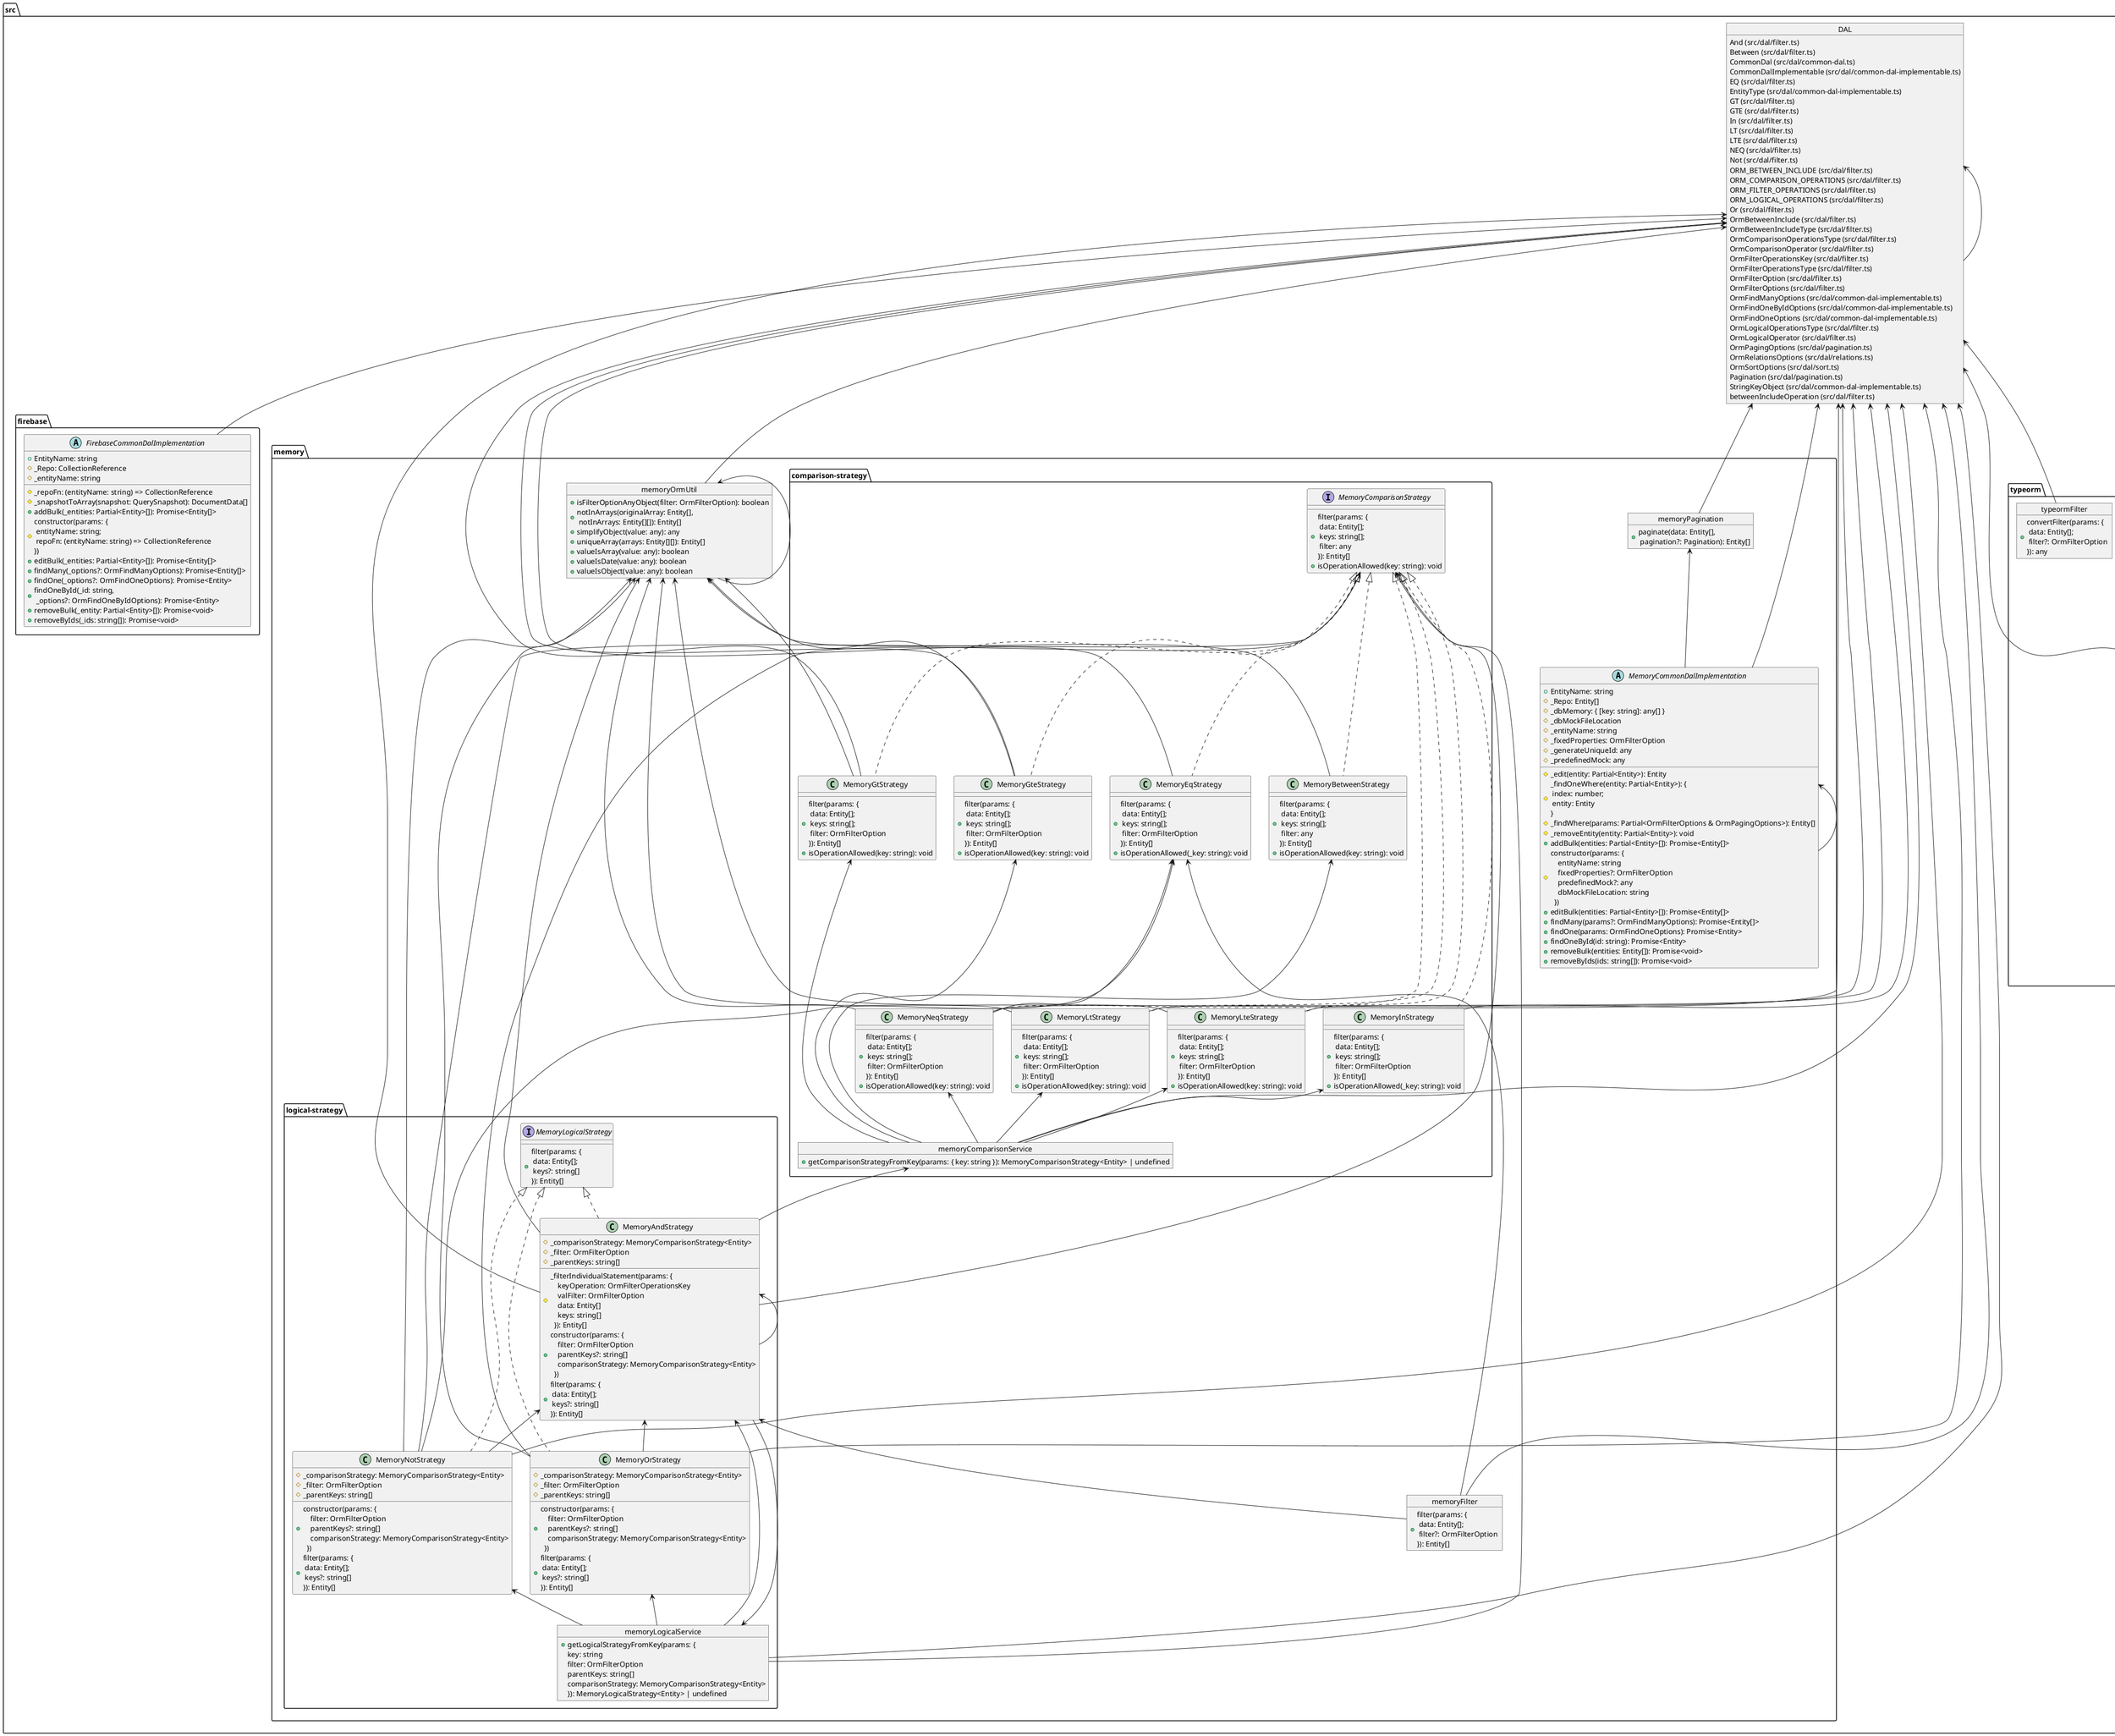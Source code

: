 @startuml
    folder "src" as src_b874d07 {
      object "DAL" as dal_fba75381 {
        And (src/dal/filter.ts)
        Between (src/dal/filter.ts)
        CommonDal (src/dal/common-dal.ts)
        CommonDalImplementable (src/dal/common-dal-implementable.ts)
        EQ (src/dal/filter.ts)
        EntityType (src/dal/common-dal-implementable.ts)
        GT (src/dal/filter.ts)
        GTE (src/dal/filter.ts)
        In (src/dal/filter.ts)
        LT (src/dal/filter.ts)
        LTE (src/dal/filter.ts)
        NEQ (src/dal/filter.ts)
        Not (src/dal/filter.ts)
        ORM_BETWEEN_INCLUDE (src/dal/filter.ts)
        ORM_COMPARISON_OPERATIONS (src/dal/filter.ts)
        ORM_FILTER_OPERATIONS (src/dal/filter.ts)
        ORM_LOGICAL_OPERATIONS (src/dal/filter.ts)
        Or (src/dal/filter.ts)
        OrmBetweenInclude (src/dal/filter.ts)
        OrmBetweenIncludeType (src/dal/filter.ts)
        OrmComparisonOperationsType (src/dal/filter.ts)
        OrmComparisonOperator (src/dal/filter.ts)
        OrmFilterOperationsKey (src/dal/filter.ts)
        OrmFilterOperationsType (src/dal/filter.ts)
        OrmFilterOption (src/dal/filter.ts)
        OrmFilterOptions (src/dal/filter.ts)
        OrmFindManyOptions (src/dal/common-dal-implementable.ts)
        OrmFindOneByIdOptions (src/dal/common-dal-implementable.ts)
        OrmFindOneOptions (src/dal/common-dal-implementable.ts)
        OrmLogicalOperationsType (src/dal/filter.ts)
        OrmLogicalOperator (src/dal/filter.ts)
        OrmPagingOptions (src/dal/pagination.ts)
        OrmRelationsOptions (src/dal/relations.ts)
        OrmSortOptions (src/dal/sort.ts)
        Pagination (src/dal/pagination.ts)
        StringKeyObject (src/dal/common-dal-implementable.ts)
        betweenIncludeOperation (src/dal/filter.ts)
      }
      folder "firebase" as firebase_155b6be5 {
        abstract "FirebaseCommonDalImplementation" as firebase_common_dal_implementation_3d9c2fd5 {
          + EntityName: string
          # _Repo: CollectionReference
          # _entityName: string
          # _repoFn: (entityName: string) => CollectionReference
          # _snapshotToArray(snapshot: QuerySnapshot): DocumentData[]
          + addBulk(_entities: Partial<Entity>[]): Promise<Entity[]>
          # constructor(params: {\n entityName: string;\n repoFn: (entityName: string) => CollectionReference \n})
          + editBulk(_entities: Partial<Entity>[]): Promise<Entity[]>
          + findMany(_options?: OrmFindManyOptions): Promise<Entity[]>
          + findOne(_options?: OrmFindOneOptions): Promise<Entity>
          + findOneById(_id: string,\n _options?: OrmFindOneByIdOptions): Promise<Entity>
          + removeBulk(_entity: Partial<Entity>[]): Promise<void>
          + removeByIds(_ids: string[]): Promise<void>
        }
      }
      folder "memory" as memory_2745eb49 {
        abstract "MemoryCommonDalImplementation" as memory_common_dal_implementation_ffe25155 {
          + EntityName: string
          # _Repo: Entity[]
          # _dbMemory: { [key: string]: any[] }
          # _dbMockFileLocation
          # _edit(entity: Partial<Entity>): Entity
          # _entityName: string
          # _findOneWhere(entity: Partial<Entity>): {\n index: number;\n entity: Entity \n}
          # _findWhere(params: Partial<OrmFilterOptions & OrmPagingOptions>): Entity[]
          # _fixedProperties: OrmFilterOption
          # _generateUniqueId: any
          # _predefinedMock: any
          # _removeEntity(entity: Partial<Entity>): void
          + addBulk(entities: Partial<Entity>[]): Promise<Entity[]>
          # constructor(params: {\n    entityName: string\n    fixedProperties?: OrmFilterOption\n    predefinedMock?: any\n    dbMockFileLocation: string\n  })
          + editBulk(entities: Partial<Entity>[]): Promise<Entity[]>
          + findMany(params?: OrmFindManyOptions): Promise<Entity[]>
          + findOne(params: OrmFindOneOptions): Promise<Entity>
          + findOneById(id: string): Promise<Entity>
          + removeBulk(entities: Entity[]): Promise<void>
          + removeByIds(ids: string[]): Promise<void>
        }
        object "memoryFilter" as memory_filter_92d4bb83 {
          + filter(params: {\n data: Entity[];\n filter?: OrmFilterOption \n}): Entity[]
        }
        object "memoryOrmUtil" as memory_orm_util_a491a15a {
          + isFilterOptionAnyObject(filter: OrmFilterOption): boolean
          + notInArrays(originalArray: Entity[],\n notInArrays: Entity[][]): Entity[]
          + simplifyObject(value: any): any
          + uniqueArray(arrays: Entity[][]): Entity[]
          + valueIsArray(value: any): boolean
          + valueIsDate(value: any): boolean
          + valueIsObject(value: any): boolean
        }
        object "memoryPagination" as memory_pagination_6b93d0af {
          + paginate(data: Entity[],\n pagination?: Pagination): Entity[]
        }
        folder "comparison-strategy" as comparison_strategy_c2c922a9 {
          class "MemoryBetweenStrategy" as memory_between_strategy_521b257f {
            + filter(params: {\n data: Entity[];\n keys: string[];\n filter: any \n}): Entity[]
            + isOperationAllowed(key: string): void
          }
          object "memoryComparisonService" as memory_comparison_service_129f4c2a {
            + getComparisonStrategyFromKey(params: { key: string }): MemoryComparisonStrategy<Entity> | undefined
          }
          interface "MemoryComparisonStrategy" as memory_comparison_strategy_664f732c {
            + filter(params: {\n data: Entity[];\n keys: string[];\n filter: any \n}): Entity[]
            + isOperationAllowed(key: string): void
          }
          class "MemoryEqStrategy" as memory_eq_strategy_eba67c41 {
            + filter(params: {\n data: Entity[];\n keys: string[];\n filter: OrmFilterOption \n}): Entity[]
            + isOperationAllowed(_key: string): void
          }
          class "MemoryGtStrategy" as memory_gt_strategy_407e09e6 {
            + filter(params: {\n data: Entity[];\n keys: string[];\n filter: OrmFilterOption \n}): Entity[]
            + isOperationAllowed(key: string): void
          }
          class "MemoryGteStrategy" as memory_gte_strategy_3c9bbbc3 {
            + filter(params: {\n data: Entity[];\n keys: string[];\n filter: OrmFilterOption \n}): Entity[]
            + isOperationAllowed(key: string): void
          }
          class "MemoryInStrategy" as memory_in_strategy_28455ab2 {
            + filter(params: {\n data: Entity[];\n keys: string[];\n filter: OrmFilterOption \n}): Entity[]
            + isOperationAllowed(_key: string): void
          }
          class "MemoryLtStrategy" as memory_lt_strategy_b253aaed {
            + filter(params: {\n data: Entity[];\n keys: string[];\n filter: OrmFilterOption \n}): Entity[]
            + isOperationAllowed(key: string): void
          }
          class "MemoryLteStrategy" as memory_lte_strategy_574b848 {
            + filter(params: {\n data: Entity[];\n keys: string[];\n filter: OrmFilterOption \n}): Entity[]
            + isOperationAllowed(key: string): void
          }
          class "MemoryNeqStrategy" as memory_neq_strategy_3c583bef {
            + filter(params: {\n data: Entity[];\n keys: string[];\n filter: OrmFilterOption \n}): Entity[]
            + isOperationAllowed(key: string): void
          }
        }
        folder "logical-strategy" as logical_strategy_c71ac013 {
          class "MemoryAndStrategy" as memory_and_strategy_c31ee644 {
            # _comparisonStrategy: MemoryComparisonStrategy<Entity>
            # _filter: OrmFilterOption
            # _filterIndividualStatement(params: {\n    keyOperation: OrmFilterOperationsKey\n    valFilter: OrmFilterOption\n    data: Entity[]\n    keys: string[]\n  }): Entity[]
            # _parentKeys: string[]
            + constructor(params: {\n    filter: OrmFilterOption\n    parentKeys?: string[]\n    comparisonStrategy: MemoryComparisonStrategy<Entity>\n  })
            + filter(params: {\n data: Entity[];\n keys?: string[] \n}): Entity[]
          }
          object "memoryLogicalService" as memory_logical_service_885b1daa {
            + getLogicalStrategyFromKey(params: {
                key: string
                filter: OrmFilterOption
                parentKeys: string[]
                comparisonStrategy: MemoryComparisonStrategy<Entity>
              }): MemoryLogicalStrategy<Entity> | undefined
          }
          interface "MemoryLogicalStrategy" as memory_logical_strategy_3f36842c {
            + filter(params: {\n data: Entity[];\n keys?: string[] \n}): Entity[]
          }
          class "MemoryNotStrategy" as memory_not_strategy_51941c3a {
            # _comparisonStrategy: MemoryComparisonStrategy<Entity>
            # _filter: OrmFilterOption
            # _parentKeys: string[]
            + constructor(params: {\n    filter: OrmFilterOption\n    parentKeys?: string[]\n    comparisonStrategy: MemoryComparisonStrategy<Entity>\n  })
            + filter(params: {\n data: Entity[];\n keys?: string[] \n}): Entity[]
          }
          class "MemoryOrStrategy" as memory_or_strategy_a63d7372 {
            # _comparisonStrategy: MemoryComparisonStrategy<Entity>
            # _filter: OrmFilterOption
            # _parentKeys: string[]
            + constructor(params: {\n    filter: OrmFilterOption\n    parentKeys?: string[]\n    comparisonStrategy: MemoryComparisonStrategy<Entity>\n  })
            + filter(params: {\n data: Entity[];\n keys?: string[] \n}): Entity[]
          }
        }
      }
      folder "typeorm" as typeorm_f2abad60 {
        enum "OrderType" as order_type_e4b83a15 {
          ASC = 'ASC'
          DESC = 'DESC'
        }
        card order_by_e4b83a15 [
          OrderBy
          ---
          { [k: string]: OrderType }
        ]
        abstract "TypeormCommonDalImplementation" as typeorm_common_dal_implementation_e4b83a15 {
          + EntityName: string
          # _Repo: Repository<Entity>
          # _entity: ObjectType<Entity>
          # _filterToWhereArray(filter: OrmFilterOption): StringKeyObject[]
          # _fixedProperties: any
          # _fixedRelations: string[]
          # _isIdAutogenerated: boolean
          # _orderAdapter(sortByList?: string[]): OrderBy
          # _paginationToWherePagination(pagination?: Pagination): {\n take: number;\n skip: number \n} | undefined
          # _repoFn: (entity: ObjectType<Entity>) => Repository<Entity>
          + addBulk(entities: Partial<Entity>[]): Promise<Entity[]>
          # constructor(params: {\n    entity: ObjectType<Entity>\n    fixedProperties?: FindConditions<Entity> | ObjectLiteral\n    repoFn: (entity: ObjectType<Entity>) => Repository<Entity>\n    fixedRelations?: string[]\n    isIdAutogenerated?: boolean\n  })
          + editBulk(entities: Partial<Entity>[]): Promise<Entity[]>
          + findMany(params?: OrmFindManyOptions): Promise<Entity[]>
          + findOne(params: OrmFindOneOptions): Promise<Entity>
          + findOneById(id: string,\n options: OrmFindOneByIdOptions = {\n\n}): Promise<Entity>
          + removeBulk(entities: Entity[]): Promise<void>
          + removeByIds(ids: string[]): Promise<void>
        }
        object "databaseUtil" as database_util_9668cacf {
          + jsonTransformer: ValueTransformer
          + timestampToUnixTransformer: ValueTransformer
        }
        object "typeormFilter" as typeorm_filter_3b505f43 {
          + convertFilter(params: {\n data: Entity[];\n filter?: OrmFilterOption \n}): any
        }
      }
    }
  firebase_common_dal_implementation_3d9c2fd5 -up-> dal_fba75381
  memory_between_strategy_521b257f -up-> memory_orm_util_a491a15a
  memory_between_strategy_521b257f .up.|> memory_comparison_strategy_664f732c
  memory_comparison_service_129f4c2a -up-> dal_fba75381
  memory_comparison_service_129f4c2a -up-> memory_between_strategy_521b257f
  memory_comparison_service_129f4c2a -up-> memory_gt_strategy_407e09e6
  memory_comparison_service_129f4c2a -up-> memory_gte_strategy_3c9bbbc3
  memory_comparison_service_129f4c2a -up-> memory_in_strategy_28455ab2
  memory_comparison_service_129f4c2a -up-> memory_lt_strategy_b253aaed
  memory_comparison_service_129f4c2a -up-> memory_lte_strategy_574b848
  memory_comparison_service_129f4c2a -up-> memory_neq_strategy_3c583bef
  memory_eq_strategy_eba67c41 -up-> dal_fba75381
  memory_eq_strategy_eba67c41 .up.|> memory_comparison_strategy_664f732c
  memory_gt_strategy_407e09e6 -up-> dal_fba75381
  memory_gt_strategy_407e09e6 -up-> memory_orm_util_a491a15a
  memory_gt_strategy_407e09e6 .up.|> memory_comparison_strategy_664f732c
  memory_gte_strategy_3c9bbbc3 -up-> dal_fba75381
  memory_gte_strategy_3c9bbbc3 -up-> memory_orm_util_a491a15a
  memory_gte_strategy_3c9bbbc3 .up.|> memory_comparison_strategy_664f732c
  memory_in_strategy_28455ab2 -up-> dal_fba75381
  memory_in_strategy_28455ab2 .up.|> memory_comparison_strategy_664f732c
  memory_lt_strategy_b253aaed -up-> dal_fba75381
  memory_lt_strategy_b253aaed -up-> memory_orm_util_a491a15a
  memory_lt_strategy_b253aaed .up.|> memory_comparison_strategy_664f732c
  memory_lte_strategy_574b848 -up-> dal_fba75381
  memory_lte_strategy_574b848 -up-> memory_orm_util_a491a15a
  memory_lte_strategy_574b848 .up.|> memory_comparison_strategy_664f732c
  memory_neq_strategy_3c583bef -up-> dal_fba75381
  memory_neq_strategy_3c583bef -up-> memory_orm_util_a491a15a
  memory_neq_strategy_3c583bef -up-> memory_eq_strategy_eba67c41
  memory_neq_strategy_3c583bef .up.|> memory_comparison_strategy_664f732c
  memory_and_strategy_c31ee644 -up-> dal_fba75381
  memory_and_strategy_c31ee644 -up-> memory_comparison_service_129f4c2a
  memory_and_strategy_c31ee644 -up-> memory_comparison_strategy_664f732c
  memory_and_strategy_c31ee644 -up-> memory_orm_util_a491a15a
  memory_and_strategy_c31ee644 -up-> memory_logical_service_885b1daa
  memory_and_strategy_c31ee644 -up-> memory_and_strategy_c31ee644
  memory_and_strategy_c31ee644 .up.|> memory_logical_strategy_3f36842c
  memory_logical_service_885b1daa -up-> dal_fba75381
  memory_logical_service_885b1daa -up-> memory_comparison_strategy_664f732c
  memory_logical_service_885b1daa -up-> memory_and_strategy_c31ee644
  memory_logical_service_885b1daa -up-> memory_not_strategy_51941c3a
  memory_logical_service_885b1daa -up-> memory_or_strategy_a63d7372
  memory_not_strategy_51941c3a -up-> dal_fba75381
  memory_not_strategy_51941c3a -up-> memory_comparison_strategy_664f732c
  memory_not_strategy_51941c3a -up-> memory_eq_strategy_eba67c41
  memory_not_strategy_51941c3a -up-> memory_orm_util_a491a15a
  memory_not_strategy_51941c3a -up-> memory_and_strategy_c31ee644
  memory_not_strategy_51941c3a .up.|> memory_logical_strategy_3f36842c
  memory_or_strategy_a63d7372 -up-> dal_fba75381
  memory_or_strategy_a63d7372 -up-> memory_comparison_strategy_664f732c
  memory_or_strategy_a63d7372 -up-> memory_orm_util_a491a15a
  memory_or_strategy_a63d7372 -up-> memory_and_strategy_c31ee644
  memory_or_strategy_a63d7372 .up.|> memory_logical_strategy_3f36842c
  memory_common_dal_implementation_ffe25155 -up-> dal_fba75381
  memory_common_dal_implementation_ffe25155 -up-> memory_pagination_6b93d0af
  memory_common_dal_implementation_ffe25155 -up-> memory_common_dal_implementation_ffe25155
  memory_filter_92d4bb83 -up-> dal_fba75381
  memory_filter_92d4bb83 -up-> memory_eq_strategy_eba67c41
  memory_filter_92d4bb83 -up-> memory_and_strategy_c31ee644
  memory_orm_util_a491a15a -up-> dal_fba75381
  memory_orm_util_a491a15a -up-> memory_orm_util_a491a15a
  memory_pagination_6b93d0af -up-> dal_fba75381
  typeorm_common_dal_implementation_e4b83a15 -up-> dal_fba75381
  typeorm_common_dal_implementation_e4b83a15 -up-> order_by_e4b83a15
  typeorm_common_dal_implementation_e4b83a15 -up-> typeorm_common_dal_implementation_e4b83a15
  typeorm_filter_3b505f43 -up-> dal_fba75381
  dal_fba75381 -up-> dal_fba75381
@enduml